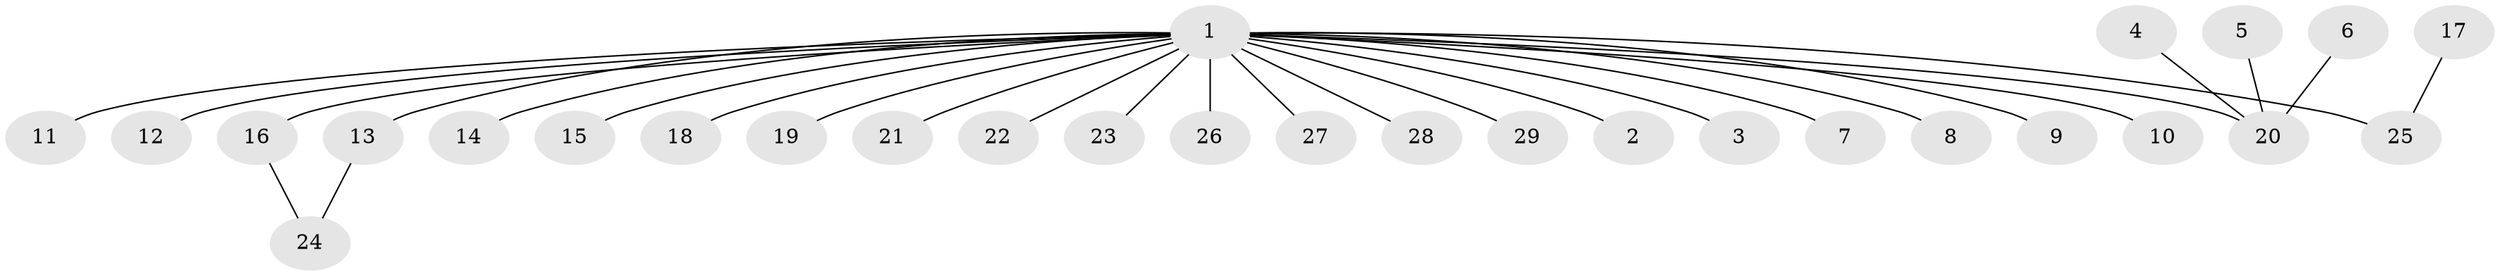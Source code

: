 // original degree distribution, {25: 0.017241379310344827, 3: 0.06896551724137931, 2: 0.25862068965517243, 7: 0.017241379310344827, 1: 0.603448275862069, 5: 0.017241379310344827, 4: 0.017241379310344827}
// Generated by graph-tools (version 1.1) at 2025/26/03/09/25 03:26:06]
// undirected, 29 vertices, 29 edges
graph export_dot {
graph [start="1"]
  node [color=gray90,style=filled];
  1;
  2;
  3;
  4;
  5;
  6;
  7;
  8;
  9;
  10;
  11;
  12;
  13;
  14;
  15;
  16;
  17;
  18;
  19;
  20;
  21;
  22;
  23;
  24;
  25;
  26;
  27;
  28;
  29;
  1 -- 2 [weight=1.0];
  1 -- 3 [weight=1.0];
  1 -- 7 [weight=1.0];
  1 -- 8 [weight=1.0];
  1 -- 9 [weight=1.0];
  1 -- 10 [weight=1.0];
  1 -- 11 [weight=1.0];
  1 -- 12 [weight=1.0];
  1 -- 13 [weight=1.0];
  1 -- 14 [weight=1.0];
  1 -- 15 [weight=1.0];
  1 -- 16 [weight=1.0];
  1 -- 18 [weight=1.0];
  1 -- 19 [weight=1.0];
  1 -- 20 [weight=1.0];
  1 -- 21 [weight=1.0];
  1 -- 22 [weight=1.0];
  1 -- 23 [weight=1.0];
  1 -- 25 [weight=1.0];
  1 -- 26 [weight=1.0];
  1 -- 27 [weight=1.0];
  1 -- 28 [weight=1.0];
  1 -- 29 [weight=1.0];
  4 -- 20 [weight=1.0];
  5 -- 20 [weight=1.0];
  6 -- 20 [weight=1.0];
  13 -- 24 [weight=1.0];
  16 -- 24 [weight=1.0];
  17 -- 25 [weight=1.0];
}
